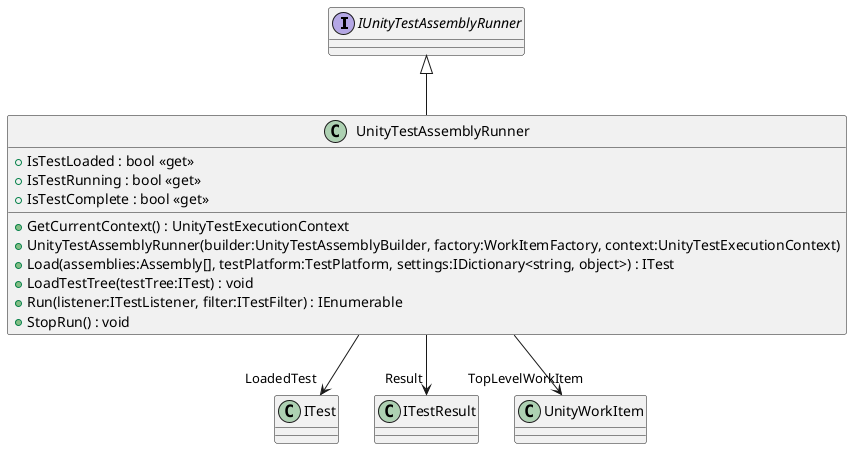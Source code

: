 @startuml
interface IUnityTestAssemblyRunner {
}
class UnityTestAssemblyRunner {
    + GetCurrentContext() : UnityTestExecutionContext
    + IsTestLoaded : bool <<get>>
    + IsTestRunning : bool <<get>>
    + IsTestComplete : bool <<get>>
    + UnityTestAssemblyRunner(builder:UnityTestAssemblyBuilder, factory:WorkItemFactory, context:UnityTestExecutionContext)
    + Load(assemblies:Assembly[], testPlatform:TestPlatform, settings:IDictionary<string, object>) : ITest
    + LoadTestTree(testTree:ITest) : void
    + Run(listener:ITestListener, filter:ITestFilter) : IEnumerable
    + StopRun() : void
}
IUnityTestAssemblyRunner <|-- UnityTestAssemblyRunner
UnityTestAssemblyRunner --> "LoadedTest" ITest
UnityTestAssemblyRunner --> "Result" ITestResult
UnityTestAssemblyRunner --> "TopLevelWorkItem" UnityWorkItem
@enduml
